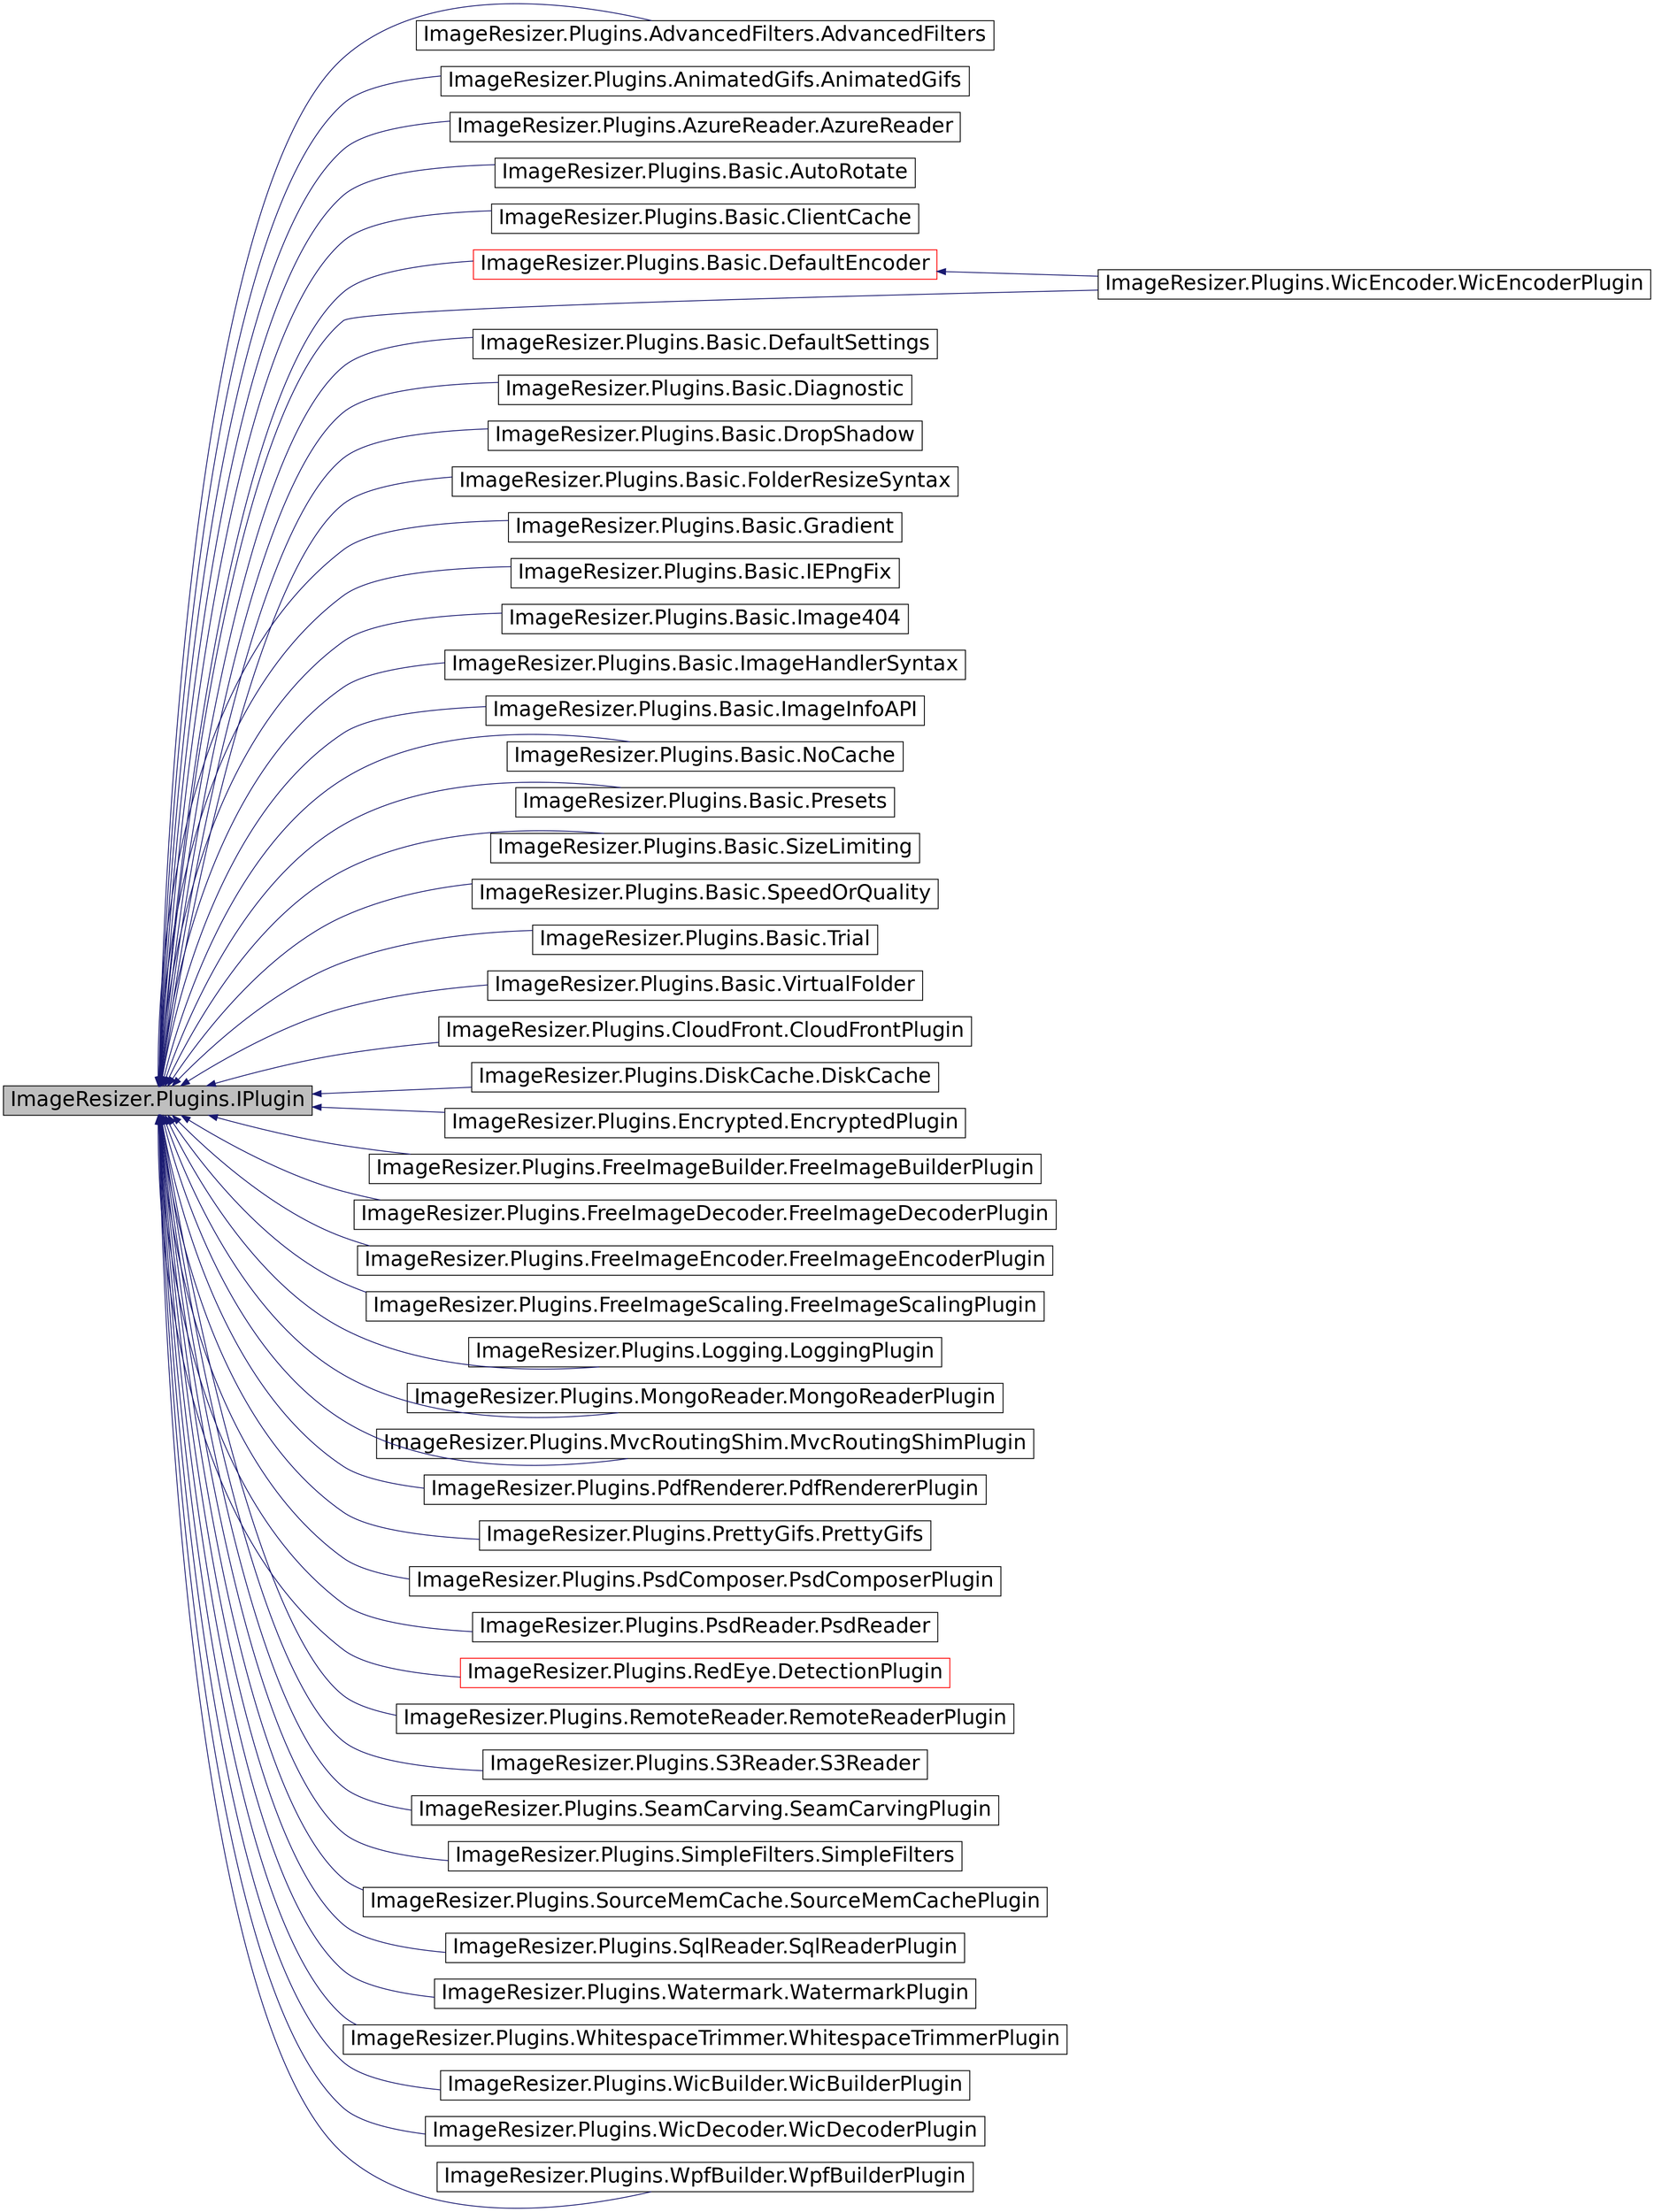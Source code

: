 digraph G
{
  edge [fontname="Helvetica",fontsize="24",labelfontname="Helvetica",labelfontsize="24"];
  node [fontname="Helvetica",fontsize="24",shape=record];
  rankdir="LR";
  Node1 [label="ImageResizer.Plugins.IPlugin",height=0.2,width=0.4,color="black", fillcolor="grey75", style="filled" fontcolor="black"];
  Node1 -> Node2 [dir="back",color="midnightblue",fontsize="24",style="solid",fontname="Helvetica"];
  Node2 [label="ImageResizer.Plugins.AdvancedFilters.AdvancedFilters",height=0.2,width=0.4,color="black", fillcolor="white", style="filled",URL="$class_image_resizer_1_1_plugins_1_1_advanced_filters_1_1_advanced_filters.html"];
  Node1 -> Node3 [dir="back",color="midnightblue",fontsize="24",style="solid",fontname="Helvetica"];
  Node3 [label="ImageResizer.Plugins.AnimatedGifs.AnimatedGifs",height=0.2,width=0.4,color="black", fillcolor="white", style="filled",URL="$class_image_resizer_1_1_plugins_1_1_animated_gifs_1_1_animated_gifs.html"];
  Node1 -> Node4 [dir="back",color="midnightblue",fontsize="24",style="solid",fontname="Helvetica"];
  Node4 [label="ImageResizer.Plugins.AzureReader.AzureReader",height=0.2,width=0.4,color="black", fillcolor="white", style="filled",URL="$class_image_resizer_1_1_plugins_1_1_azure_reader_1_1_azure_reader.html"];
  Node1 -> Node5 [dir="back",color="midnightblue",fontsize="24",style="solid",fontname="Helvetica"];
  Node5 [label="ImageResizer.Plugins.Basic.AutoRotate",height=0.2,width=0.4,color="black", fillcolor="white", style="filled",URL="$class_image_resizer_1_1_plugins_1_1_basic_1_1_auto_rotate.html"];
  Node1 -> Node6 [dir="back",color="midnightblue",fontsize="24",style="solid",fontname="Helvetica"];
  Node6 [label="ImageResizer.Plugins.Basic.ClientCache",height=0.2,width=0.4,color="black", fillcolor="white", style="filled",URL="$class_image_resizer_1_1_plugins_1_1_basic_1_1_client_cache.html",tooltip="Provides default client-caching behavior. Sends Last-Modified header if present, and Expires header i..."];
  Node1 -> Node7 [dir="back",color="midnightblue",fontsize="24",style="solid",fontname="Helvetica"];
  Node7 [label="ImageResizer.Plugins.Basic.DefaultEncoder",height=0.2,width=0.4,color="red", fillcolor="white", style="filled",URL="$class_image_resizer_1_1_plugins_1_1_basic_1_1_default_encoder.html",tooltip="Provides basic encoding functionality for Jpeg, png, and gif output. Allows adjustable Jpeg compressi..."];
  Node7 -> Node8 [dir="back",color="midnightblue",fontsize="24",style="solid",fontname="Helvetica"];
  Node8 [label="ImageResizer.Plugins.WicEncoder.WicEncoderPlugin",height=0.2,width=0.4,color="black", fillcolor="white", style="filled",URL="$class_image_resizer_1_1_plugins_1_1_wic_encoder_1_1_wic_encoder_plugin.html"];
  Node1 -> Node9 [dir="back",color="midnightblue",fontsize="24",style="solid",fontname="Helvetica"];
  Node9 [label="ImageResizer.Plugins.Basic.DefaultSettings",height=0.2,width=0.4,color="black", fillcolor="white", style="filled",URL="$class_image_resizer_1_1_plugins_1_1_basic_1_1_default_settings.html"];
  Node1 -> Node10 [dir="back",color="midnightblue",fontsize="24",style="solid",fontname="Helvetica"];
  Node10 [label="ImageResizer.Plugins.Basic.Diagnostic",height=0.2,width=0.4,color="black", fillcolor="white", style="filled",URL="$class_image_resizer_1_1_plugins_1_1_basic_1_1_diagnostic.html",tooltip="Provides the incredibly helpful /resizer.debug page we all love."];
  Node1 -> Node11 [dir="back",color="midnightblue",fontsize="24",style="solid",fontname="Helvetica"];
  Node11 [label="ImageResizer.Plugins.Basic.DropShadow",height=0.2,width=0.4,color="black", fillcolor="white", style="filled",URL="$class_image_resizer_1_1_plugins_1_1_basic_1_1_drop_shadow.html",tooltip="Adds drop shadow capabilities (shadowColor, shadowOffset, and shadowWidth commands)"];
  Node1 -> Node12 [dir="back",color="midnightblue",fontsize="24",style="solid",fontname="Helvetica"];
  Node12 [label="ImageResizer.Plugins.Basic.FolderResizeSyntax",height=0.2,width=0.4,color="black", fillcolor="white", style="filled",URL="$class_image_resizer_1_1_plugins_1_1_basic_1_1_folder_resize_syntax.html"];
  Node1 -> Node13 [dir="back",color="midnightblue",fontsize="24",style="solid",fontname="Helvetica"];
  Node13 [label="ImageResizer.Plugins.Basic.Gradient",height=0.2,width=0.4,color="black", fillcolor="white", style="filled",URL="$class_image_resizer_1_1_plugins_1_1_basic_1_1_gradient.html",tooltip="Allows gradients to be dynamically generated like so:"];
  Node1 -> Node14 [dir="back",color="midnightblue",fontsize="24",style="solid",fontname="Helvetica"];
  Node14 [label="ImageResizer.Plugins.Basic.IEPngFix",height=0.2,width=0.4,color="black", fillcolor="white", style="filled",URL="$class_image_resizer_1_1_plugins_1_1_basic_1_1_i_e_png_fix.html",tooltip="Causes IE6 and earlier to use GIF versions of PNG files. By default, only fixes requests with ..."];
  Node1 -> Node15 [dir="back",color="midnightblue",fontsize="24",style="solid",fontname="Helvetica"];
  Node15 [label="ImageResizer.Plugins.Basic.Image404",height=0.2,width=0.4,color="black", fillcolor="white", style="filled",URL="$class_image_resizer_1_1_plugins_1_1_basic_1_1_image404.html",tooltip="Redirects image 404 errors to a querystring-specified server-local location, while maintaining querys..."];
  Node1 -> Node16 [dir="back",color="midnightblue",fontsize="24",style="solid",fontname="Helvetica"];
  Node16 [label="ImageResizer.Plugins.Basic.ImageHandlerSyntax",height=0.2,width=0.4,color="black", fillcolor="white", style="filled",URL="$class_image_resizer_1_1_plugins_1_1_basic_1_1_image_handler_syntax.html",tooltip="Adds URL syntax support for http://webimageresizer.codeplex.com/, http://imagehandler.codeplex.com/, http://bbimagehandler.codeplex.com/, http://dynamicimageprocess.codeplex.com/, and http://bip.codeplex.com/."];
  Node1 -> Node17 [dir="back",color="midnightblue",fontsize="24",style="solid",fontname="Helvetica"];
  Node17 [label="ImageResizer.Plugins.Basic.ImageInfoAPI",height=0.2,width=0.4,color="black", fillcolor="white", style="filled",URL="$class_image_resizer_1_1_plugins_1_1_basic_1_1_image_info_a_p_i.html"];
  Node1 -> Node18 [dir="back",color="midnightblue",fontsize="24",style="solid",fontname="Helvetica"];
  Node18 [label="ImageResizer.Plugins.Basic.NoCache",height=0.2,width=0.4,color="black", fillcolor="white", style="filled",URL="$class_image_resizer_1_1_plugins_1_1_basic_1_1_no_cache.html",tooltip="Default cache when DiskCache isn&#39;t installed. Useful for debugging purposes but unsuited for producti..."];
  Node1 -> Node19 [dir="back",color="midnightblue",fontsize="24",style="solid",fontname="Helvetica"];
  Node19 [label="ImageResizer.Plugins.Basic.Presets",height=0.2,width=0.4,color="black", fillcolor="white", style="filled",URL="$class_image_resizer_1_1_plugins_1_1_basic_1_1_presets.html"];
  Node1 -> Node20 [dir="back",color="midnightblue",fontsize="24",style="solid",fontname="Helvetica"];
  Node20 [label="ImageResizer.Plugins.Basic.SizeLimiting",height=0.2,width=0.4,color="black", fillcolor="white", style="filled",URL="$class_image_resizer_1_1_plugins_1_1_basic_1_1_size_limiting.html",tooltip="Implements app-wide size Limits on image size."];
  Node1 -> Node21 [dir="back",color="midnightblue",fontsize="24",style="solid",fontname="Helvetica"];
  Node21 [label="ImageResizer.Plugins.Basic.SpeedOrQuality",height=0.2,width=0.4,color="black", fillcolor="white", style="filled",URL="$class_image_resizer_1_1_plugins_1_1_basic_1_1_speed_or_quality.html"];
  Node1 -> Node22 [dir="back",color="midnightblue",fontsize="24",style="solid",fontname="Helvetica"];
  Node22 [label="ImageResizer.Plugins.Basic.Trial",height=0.2,width=0.4,color="black", fillcolor="white", style="filled",URL="$class_image_resizer_1_1_plugins_1_1_basic_1_1_trial.html",tooltip="Can be used by plugins to implement &#39;trial version&#39; functionality. Not currently used."];
  Node1 -> Node23 [dir="back",color="midnightblue",fontsize="24",style="solid",fontname="Helvetica"];
  Node23 [label="ImageResizer.Plugins.Basic.VirtualFolder",height=0.2,width=0.4,color="black", fillcolor="white", style="filled",URL="$class_image_resizer_1_1_plugins_1_1_basic_1_1_virtual_folder.html",tooltip="Functions exactly like an IIS virtual folder, but doesn&#39;t require IIS configuration."];
  Node1 -> Node24 [dir="back",color="midnightblue",fontsize="24",style="solid",fontname="Helvetica"];
  Node24 [label="ImageResizer.Plugins.CloudFront.CloudFrontPlugin",height=0.2,width=0.4,color="black", fillcolor="white", style="filled",URL="$class_image_resizer_1_1_plugins_1_1_cloud_front_1_1_cloud_front_plugin.html",tooltip="Allows querystrings to be expressed with &#39;/&#39; or &#39;;&#39; instead of &#39;?&#39;, allow the querystring to survive ..."];
  Node1 -> Node25 [dir="back",color="midnightblue",fontsize="24",style="solid",fontname="Helvetica"];
  Node25 [label="ImageResizer.Plugins.DiskCache.DiskCache",height=0.2,width=0.4,color="black", fillcolor="white", style="filled",URL="$class_image_resizer_1_1_plugins_1_1_disk_cache_1_1_disk_cache.html",tooltip="Provides methods for creating, maintaining, and securing the disk cache."];
  Node1 -> Node26 [dir="back",color="midnightblue",fontsize="24",style="solid",fontname="Helvetica"];
  Node26 [label="ImageResizer.Plugins.Encrypted.EncryptedPlugin",height=0.2,width=0.4,color="black", fillcolor="white", style="filled",URL="$class_image_resizer_1_1_plugins_1_1_encrypted_1_1_encrypted_plugin.html"];
  Node1 -> Node27 [dir="back",color="midnightblue",fontsize="24",style="solid",fontname="Helvetica"];
  Node27 [label="ImageResizer.Plugins.FreeImageBuilder.FreeImageBuilderPlugin",height=0.2,width=0.4,color="black", fillcolor="white", style="filled",URL="$class_image_resizer_1_1_plugins_1_1_free_image_builder_1_1_free_image_builder_plugin.html"];
  Node1 -> Node28 [dir="back",color="midnightblue",fontsize="24",style="solid",fontname="Helvetica"];
  Node28 [label="ImageResizer.Plugins.FreeImageDecoder.FreeImageDecoderPlugin",height=0.2,width=0.4,color="black", fillcolor="white", style="filled",URL="$class_image_resizer_1_1_plugins_1_1_free_image_decoder_1_1_free_image_decoder_plugin.html"];
  Node1 -> Node29 [dir="back",color="midnightblue",fontsize="24",style="solid",fontname="Helvetica"];
  Node29 [label="ImageResizer.Plugins.FreeImageEncoder.FreeImageEncoderPlugin",height=0.2,width=0.4,color="black", fillcolor="white", style="filled",URL="$class_image_resizer_1_1_plugins_1_1_free_image_encoder_1_1_free_image_encoder_plugin.html"];
  Node1 -> Node30 [dir="back",color="midnightblue",fontsize="24",style="solid",fontname="Helvetica"];
  Node30 [label="ImageResizer.Plugins.FreeImageScaling.FreeImageScalingPlugin",height=0.2,width=0.4,color="black", fillcolor="white", style="filled",URL="$class_image_resizer_1_1_plugins_1_1_free_image_scaling_1_1_free_image_scaling_plugin.html"];
  Node1 -> Node31 [dir="back",color="midnightblue",fontsize="24",style="solid",fontname="Helvetica"];
  Node31 [label="ImageResizer.Plugins.Logging.LoggingPlugin",height=0.2,width=0.4,color="black", fillcolor="white", style="filled",URL="$class_image_resizer_1_1_plugins_1_1_logging_1_1_logging_plugin.html"];
  Node1 -> Node32 [dir="back",color="midnightblue",fontsize="24",style="solid",fontname="Helvetica"];
  Node32 [label="ImageResizer.Plugins.MongoReader.MongoReaderPlugin",height=0.2,width=0.4,color="black", fillcolor="white", style="filled",URL="$class_image_resizer_1_1_plugins_1_1_mongo_reader_1_1_mongo_reader_plugin.html"];
  Node1 -> Node33 [dir="back",color="midnightblue",fontsize="24",style="solid",fontname="Helvetica"];
  Node33 [label="ImageResizer.Plugins.MvcRoutingShim.MvcRoutingShimPlugin",height=0.2,width=0.4,color="black", fillcolor="white", style="filled",URL="$class_image_resizer_1_1_plugins_1_1_mvc_routing_shim_1_1_mvc_routing_shim_plugin.html"];
  Node1 -> Node34 [dir="back",color="midnightblue",fontsize="24",style="solid",fontname="Helvetica"];
  Node34 [label="ImageResizer.Plugins.PdfRenderer.PdfRendererPlugin",height=0.2,width=0.4,color="black", fillcolor="white", style="filled",URL="$class_image_resizer_1_1_plugins_1_1_pdf_renderer_1_1_pdf_renderer_plugin.html",tooltip="Ghostscript image resizer decoder capable of rendering postscript-based files to bitmaps."];
  Node1 -> Node35 [dir="back",color="midnightblue",fontsize="24",style="solid",fontname="Helvetica"];
  Node35 [label="ImageResizer.Plugins.PrettyGifs.PrettyGifs",height=0.2,width=0.4,color="black", fillcolor="white", style="filled",URL="$class_image_resizer_1_1_plugins_1_1_pretty_gifs_1_1_pretty_gifs.html"];
  Node1 -> Node36 [dir="back",color="midnightblue",fontsize="24",style="solid",fontname="Helvetica"];
  Node36 [label="ImageResizer.Plugins.PsdComposer.PsdComposerPlugin",height=0.2,width=0.4,color="black", fillcolor="white", style="filled",URL="$class_image_resizer_1_1_plugins_1_1_psd_composer_1_1_psd_composer_plugin.html"];
  Node1 -> Node37 [dir="back",color="midnightblue",fontsize="24",style="solid",fontname="Helvetica"];
  Node37 [label="ImageResizer.Plugins.PsdReader.PsdReader",height=0.2,width=0.4,color="black", fillcolor="white", style="filled",URL="$class_image_resizer_1_1_plugins_1_1_psd_reader_1_1_psd_reader.html"];
  Node1 -> Node38 [dir="back",color="midnightblue",fontsize="24",style="solid",fontname="Helvetica"];
  Node38 [label="ImageResizer.Plugins.RedEye.DetectionPlugin",height=0.2,width=0.4,color="red", fillcolor="white", style="filled",URL="$class_image_resizer_1_1_plugins_1_1_red_eye_1_1_detection_plugin.html"];
  Node1 -> Node39 [dir="back",color="midnightblue",fontsize="24",style="solid",fontname="Helvetica"];
  Node39 [label="ImageResizer.Plugins.RemoteReader.RemoteReaderPlugin",height=0.2,width=0.4,color="black", fillcolor="white", style="filled",URL="$class_image_resizer_1_1_plugins_1_1_remote_reader_1_1_remote_reader_plugin.html"];
  Node1 -> Node40 [dir="back",color="midnightblue",fontsize="24",style="solid",fontname="Helvetica"];
  Node40 [label="ImageResizer.Plugins.S3Reader.S3Reader",height=0.2,width=0.4,color="black", fillcolor="white", style="filled",URL="$class_image_resizer_1_1_plugins_1_1_s3_reader_1_1_s3_reader.html"];
  Node1 -> Node41 [dir="back",color="midnightblue",fontsize="24",style="solid",fontname="Helvetica"];
  Node41 [label="ImageResizer.Plugins.SeamCarving.SeamCarvingPlugin",height=0.2,width=0.4,color="black", fillcolor="white", style="filled",URL="$class_image_resizer_1_1_plugins_1_1_seam_carving_1_1_seam_carving_plugin.html"];
  Node1 -> Node42 [dir="back",color="midnightblue",fontsize="24",style="solid",fontname="Helvetica"];
  Node42 [label="ImageResizer.Plugins.SimpleFilters.SimpleFilters",height=0.2,width=0.4,color="black", fillcolor="white", style="filled",URL="$class_image_resizer_1_1_plugins_1_1_simple_filters_1_1_simple_filters.html"];
  Node1 -> Node43 [dir="back",color="midnightblue",fontsize="24",style="solid",fontname="Helvetica"];
  Node43 [label="ImageResizer.Plugins.SourceMemCache.SourceMemCachePlugin",height=0.2,width=0.4,color="black", fillcolor="white", style="filled",URL="$class_image_resizer_1_1_plugins_1_1_source_mem_cache_1_1_source_mem_cache_plugin.html"];
  Node1 -> Node44 [dir="back",color="midnightblue",fontsize="24",style="solid",fontname="Helvetica"];
  Node44 [label="ImageResizer.Plugins.SqlReader.SqlReaderPlugin",height=0.2,width=0.4,color="black", fillcolor="white", style="filled",URL="$class_image_resizer_1_1_plugins_1_1_sql_reader_1_1_sql_reader_plugin.html",tooltip="Specialized VirtualPathProvider that allows accessing database images as if they are on disk..."];
  Node1 -> Node45 [dir="back",color="midnightblue",fontsize="24",style="solid",fontname="Helvetica"];
  Node45 [label="ImageResizer.Plugins.Watermark.WatermarkPlugin",height=0.2,width=0.4,color="black", fillcolor="white", style="filled",URL="$class_image_resizer_1_1_plugins_1_1_watermark_1_1_watermark_plugin.html",tooltip="Provides extensibility points for drawing watermarks and even modifying resizing/image settings..."];
  Node1 -> Node46 [dir="back",color="midnightblue",fontsize="24",style="solid",fontname="Helvetica"];
  Node46 [label="ImageResizer.Plugins.WhitespaceTrimmer.WhitespaceTrimmerPlugin",height=0.2,width=0.4,color="black", fillcolor="white", style="filled",URL="$class_image_resizer_1_1_plugins_1_1_whitespace_trimmer_1_1_whitespace_trimmer_plugin.html"];
  Node1 -> Node47 [dir="back",color="midnightblue",fontsize="24",style="solid",fontname="Helvetica"];
  Node47 [label="ImageResizer.Plugins.WicBuilder.WicBuilderPlugin",height=0.2,width=0.4,color="black", fillcolor="white", style="filled",URL="$class_image_resizer_1_1_plugins_1_1_wic_builder_1_1_wic_builder_plugin.html"];
  Node1 -> Node48 [dir="back",color="midnightblue",fontsize="24",style="solid",fontname="Helvetica"];
  Node48 [label="ImageResizer.Plugins.WicDecoder.WicDecoderPlugin",height=0.2,width=0.4,color="black", fillcolor="white", style="filled",URL="$class_image_resizer_1_1_plugins_1_1_wic_decoder_1_1_wic_decoder_plugin.html",tooltip="Note: This decoder produces Bitmaps that require special disposal instructions. While ImageBuilder ha..."];
  Node1 -> Node8 [dir="back",color="midnightblue",fontsize="24",style="solid",fontname="Helvetica"];
  Node1 -> Node49 [dir="back",color="midnightblue",fontsize="24",style="solid",fontname="Helvetica"];
  Node49 [label="ImageResizer.Plugins.WpfBuilder.WpfBuilderPlugin",height=0.2,width=0.4,color="black", fillcolor="white", style="filled",URL="$class_image_resizer_1_1_plugins_1_1_wpf_builder_1_1_wpf_builder_plugin.html"];
}
